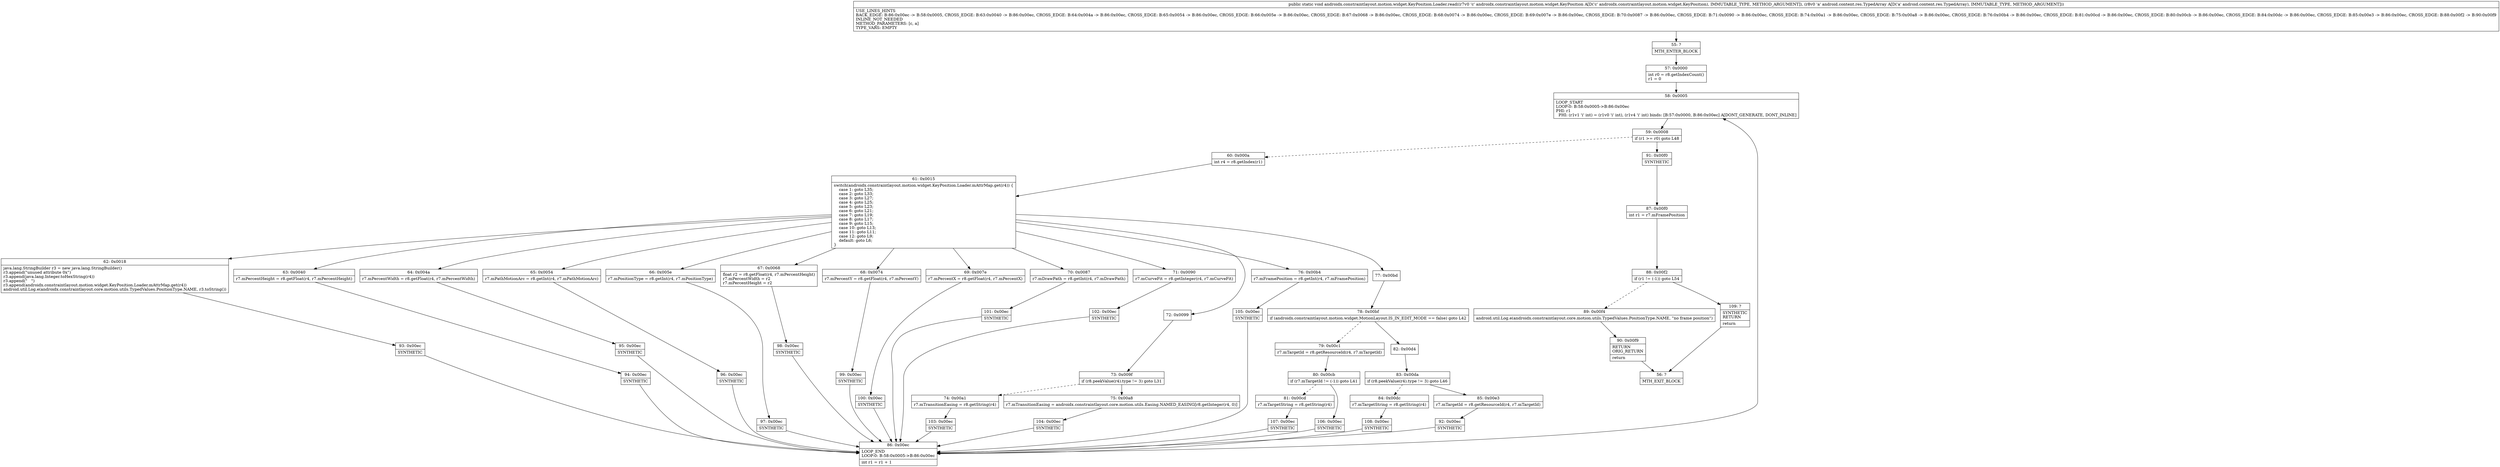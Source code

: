 digraph "CFG forandroidx.constraintlayout.motion.widget.KeyPosition.Loader.read(Landroidx\/constraintlayout\/motion\/widget\/KeyPosition;Landroid\/content\/res\/TypedArray;)V" {
Node_55 [shape=record,label="{55\:\ ?|MTH_ENTER_BLOCK\l}"];
Node_57 [shape=record,label="{57\:\ 0x0000|int r0 = r8.getIndexCount()\lr1 = 0\l}"];
Node_58 [shape=record,label="{58\:\ 0x0005|LOOP_START\lLOOP:0: B:58:0x0005\-\>B:86:0x00ec\lPHI: r1 \l  PHI: (r1v1 'i' int) = (r1v0 'i' int), (r1v4 'i' int) binds: [B:57:0x0000, B:86:0x00ec] A[DONT_GENERATE, DONT_INLINE]\l}"];
Node_59 [shape=record,label="{59\:\ 0x0008|if (r1 \>= r0) goto L48\l}"];
Node_60 [shape=record,label="{60\:\ 0x000a|int r4 = r8.getIndex(r1)\l}"];
Node_61 [shape=record,label="{61\:\ 0x0015|switch(androidx.constraintlayout.motion.widget.KeyPosition.Loader.mAttrMap.get(r4)) \{\l    case 1: goto L35;\l    case 2: goto L33;\l    case 3: goto L27;\l    case 4: goto L25;\l    case 5: goto L23;\l    case 6: goto L21;\l    case 7: goto L19;\l    case 8: goto L17;\l    case 9: goto L15;\l    case 10: goto L13;\l    case 11: goto L11;\l    case 12: goto L9;\l    default: goto L6;\l\}\l}"];
Node_62 [shape=record,label="{62\:\ 0x0018|java.lang.StringBuilder r3 = new java.lang.StringBuilder()\lr3.append(\"unused attribute 0x\")\lr3.append(java.lang.Integer.toHexString(r4))\lr3.append(\"   \")\lr3.append(androidx.constraintlayout.motion.widget.KeyPosition.Loader.mAttrMap.get(r4))\landroid.util.Log.e(androidx.constraintlayout.core.motion.utils.TypedValues.PositionType.NAME, r3.toString())\l}"];
Node_93 [shape=record,label="{93\:\ 0x00ec|SYNTHETIC\l}"];
Node_86 [shape=record,label="{86\:\ 0x00ec|LOOP_END\lLOOP:0: B:58:0x0005\-\>B:86:0x00ec\l|int r1 = r1 + 1\l}"];
Node_63 [shape=record,label="{63\:\ 0x0040|r7.mPercentHeight = r8.getFloat(r4, r7.mPercentHeight)\l}"];
Node_94 [shape=record,label="{94\:\ 0x00ec|SYNTHETIC\l}"];
Node_64 [shape=record,label="{64\:\ 0x004a|r7.mPercentWidth = r8.getFloat(r4, r7.mPercentWidth)\l}"];
Node_95 [shape=record,label="{95\:\ 0x00ec|SYNTHETIC\l}"];
Node_65 [shape=record,label="{65\:\ 0x0054|r7.mPathMotionArc = r8.getInt(r4, r7.mPathMotionArc)\l}"];
Node_96 [shape=record,label="{96\:\ 0x00ec|SYNTHETIC\l}"];
Node_66 [shape=record,label="{66\:\ 0x005e|r7.mPositionType = r8.getInt(r4, r7.mPositionType)\l}"];
Node_97 [shape=record,label="{97\:\ 0x00ec|SYNTHETIC\l}"];
Node_67 [shape=record,label="{67\:\ 0x0068|float r2 = r8.getFloat(r4, r7.mPercentHeight)\lr7.mPercentWidth = r2\lr7.mPercentHeight = r2\l}"];
Node_98 [shape=record,label="{98\:\ 0x00ec|SYNTHETIC\l}"];
Node_68 [shape=record,label="{68\:\ 0x0074|r7.mPercentY = r8.getFloat(r4, r7.mPercentY)\l}"];
Node_99 [shape=record,label="{99\:\ 0x00ec|SYNTHETIC\l}"];
Node_69 [shape=record,label="{69\:\ 0x007e|r7.mPercentX = r8.getFloat(r4, r7.mPercentX)\l}"];
Node_100 [shape=record,label="{100\:\ 0x00ec|SYNTHETIC\l}"];
Node_70 [shape=record,label="{70\:\ 0x0087|r7.mDrawPath = r8.getInt(r4, r7.mDrawPath)\l}"];
Node_101 [shape=record,label="{101\:\ 0x00ec|SYNTHETIC\l}"];
Node_71 [shape=record,label="{71\:\ 0x0090|r7.mCurveFit = r8.getInteger(r4, r7.mCurveFit)\l}"];
Node_102 [shape=record,label="{102\:\ 0x00ec|SYNTHETIC\l}"];
Node_72 [shape=record,label="{72\:\ 0x0099}"];
Node_73 [shape=record,label="{73\:\ 0x009f|if (r8.peekValue(r4).type != 3) goto L31\l}"];
Node_74 [shape=record,label="{74\:\ 0x00a1|r7.mTransitionEasing = r8.getString(r4)\l}"];
Node_103 [shape=record,label="{103\:\ 0x00ec|SYNTHETIC\l}"];
Node_75 [shape=record,label="{75\:\ 0x00a8|r7.mTransitionEasing = androidx.constraintlayout.core.motion.utils.Easing.NAMED_EASING[r8.getInteger(r4, 0)]\l}"];
Node_104 [shape=record,label="{104\:\ 0x00ec|SYNTHETIC\l}"];
Node_76 [shape=record,label="{76\:\ 0x00b4|r7.mFramePosition = r8.getInt(r4, r7.mFramePosition)\l}"];
Node_105 [shape=record,label="{105\:\ 0x00ec|SYNTHETIC\l}"];
Node_77 [shape=record,label="{77\:\ 0x00bd}"];
Node_78 [shape=record,label="{78\:\ 0x00bf|if (androidx.constraintlayout.motion.widget.MotionLayout.IS_IN_EDIT_MODE == false) goto L42\l}"];
Node_79 [shape=record,label="{79\:\ 0x00c1|r7.mTargetId = r8.getResourceId(r4, r7.mTargetId)\l}"];
Node_80 [shape=record,label="{80\:\ 0x00cb|if (r7.mTargetId != (\-1)) goto L41\l}"];
Node_81 [shape=record,label="{81\:\ 0x00cd|r7.mTargetString = r8.getString(r4)\l}"];
Node_107 [shape=record,label="{107\:\ 0x00ec|SYNTHETIC\l}"];
Node_106 [shape=record,label="{106\:\ 0x00ec|SYNTHETIC\l}"];
Node_82 [shape=record,label="{82\:\ 0x00d4}"];
Node_83 [shape=record,label="{83\:\ 0x00da|if (r8.peekValue(r4).type != 3) goto L46\l}"];
Node_84 [shape=record,label="{84\:\ 0x00dc|r7.mTargetString = r8.getString(r4)\l}"];
Node_108 [shape=record,label="{108\:\ 0x00ec|SYNTHETIC\l}"];
Node_85 [shape=record,label="{85\:\ 0x00e3|r7.mTargetId = r8.getResourceId(r4, r7.mTargetId)\l}"];
Node_92 [shape=record,label="{92\:\ 0x00ec|SYNTHETIC\l}"];
Node_91 [shape=record,label="{91\:\ 0x00f0|SYNTHETIC\l}"];
Node_87 [shape=record,label="{87\:\ 0x00f0|int r1 = r7.mFramePosition\l}"];
Node_88 [shape=record,label="{88\:\ 0x00f2|if (r1 != (\-1)) goto L54\l}"];
Node_89 [shape=record,label="{89\:\ 0x00f4|android.util.Log.e(androidx.constraintlayout.core.motion.utils.TypedValues.PositionType.NAME, \"no frame position\")\l}"];
Node_90 [shape=record,label="{90\:\ 0x00f9|RETURN\lORIG_RETURN\l|return\l}"];
Node_56 [shape=record,label="{56\:\ ?|MTH_EXIT_BLOCK\l}"];
Node_109 [shape=record,label="{109\:\ ?|SYNTHETIC\lRETURN\l|return\l}"];
MethodNode[shape=record,label="{public static void androidx.constraintlayout.motion.widget.KeyPosition.Loader.read((r7v0 'c' androidx.constraintlayout.motion.widget.KeyPosition A[D('c' androidx.constraintlayout.motion.widget.KeyPosition), IMMUTABLE_TYPE, METHOD_ARGUMENT]), (r8v0 'a' android.content.res.TypedArray A[D('a' android.content.res.TypedArray), IMMUTABLE_TYPE, METHOD_ARGUMENT]))  | USE_LINES_HINTS\lBACK_EDGE: B:86:0x00ec \-\> B:58:0x0005, CROSS_EDGE: B:63:0x0040 \-\> B:86:0x00ec, CROSS_EDGE: B:64:0x004a \-\> B:86:0x00ec, CROSS_EDGE: B:65:0x0054 \-\> B:86:0x00ec, CROSS_EDGE: B:66:0x005e \-\> B:86:0x00ec, CROSS_EDGE: B:67:0x0068 \-\> B:86:0x00ec, CROSS_EDGE: B:68:0x0074 \-\> B:86:0x00ec, CROSS_EDGE: B:69:0x007e \-\> B:86:0x00ec, CROSS_EDGE: B:70:0x0087 \-\> B:86:0x00ec, CROSS_EDGE: B:71:0x0090 \-\> B:86:0x00ec, CROSS_EDGE: B:74:0x00a1 \-\> B:86:0x00ec, CROSS_EDGE: B:75:0x00a8 \-\> B:86:0x00ec, CROSS_EDGE: B:76:0x00b4 \-\> B:86:0x00ec, CROSS_EDGE: B:81:0x00cd \-\> B:86:0x00ec, CROSS_EDGE: B:80:0x00cb \-\> B:86:0x00ec, CROSS_EDGE: B:84:0x00dc \-\> B:86:0x00ec, CROSS_EDGE: B:85:0x00e3 \-\> B:86:0x00ec, CROSS_EDGE: B:88:0x00f2 \-\> B:90:0x00f9\lINLINE_NOT_NEEDED\lMETHOD_PARAMETERS: [c, a]\lTYPE_VARS: EMPTY\l}"];
MethodNode -> Node_55;Node_55 -> Node_57;
Node_57 -> Node_58;
Node_58 -> Node_59;
Node_59 -> Node_60[style=dashed];
Node_59 -> Node_91;
Node_60 -> Node_61;
Node_61 -> Node_62;
Node_61 -> Node_63;
Node_61 -> Node_64;
Node_61 -> Node_65;
Node_61 -> Node_66;
Node_61 -> Node_67;
Node_61 -> Node_68;
Node_61 -> Node_69;
Node_61 -> Node_70;
Node_61 -> Node_71;
Node_61 -> Node_72;
Node_61 -> Node_76;
Node_61 -> Node_77;
Node_62 -> Node_93;
Node_93 -> Node_86;
Node_86 -> Node_58;
Node_63 -> Node_94;
Node_94 -> Node_86;
Node_64 -> Node_95;
Node_95 -> Node_86;
Node_65 -> Node_96;
Node_96 -> Node_86;
Node_66 -> Node_97;
Node_97 -> Node_86;
Node_67 -> Node_98;
Node_98 -> Node_86;
Node_68 -> Node_99;
Node_99 -> Node_86;
Node_69 -> Node_100;
Node_100 -> Node_86;
Node_70 -> Node_101;
Node_101 -> Node_86;
Node_71 -> Node_102;
Node_102 -> Node_86;
Node_72 -> Node_73;
Node_73 -> Node_74[style=dashed];
Node_73 -> Node_75;
Node_74 -> Node_103;
Node_103 -> Node_86;
Node_75 -> Node_104;
Node_104 -> Node_86;
Node_76 -> Node_105;
Node_105 -> Node_86;
Node_77 -> Node_78;
Node_78 -> Node_79[style=dashed];
Node_78 -> Node_82;
Node_79 -> Node_80;
Node_80 -> Node_81[style=dashed];
Node_80 -> Node_106;
Node_81 -> Node_107;
Node_107 -> Node_86;
Node_106 -> Node_86;
Node_82 -> Node_83;
Node_83 -> Node_84[style=dashed];
Node_83 -> Node_85;
Node_84 -> Node_108;
Node_108 -> Node_86;
Node_85 -> Node_92;
Node_92 -> Node_86;
Node_91 -> Node_87;
Node_87 -> Node_88;
Node_88 -> Node_89[style=dashed];
Node_88 -> Node_109;
Node_89 -> Node_90;
Node_90 -> Node_56;
Node_109 -> Node_56;
}

